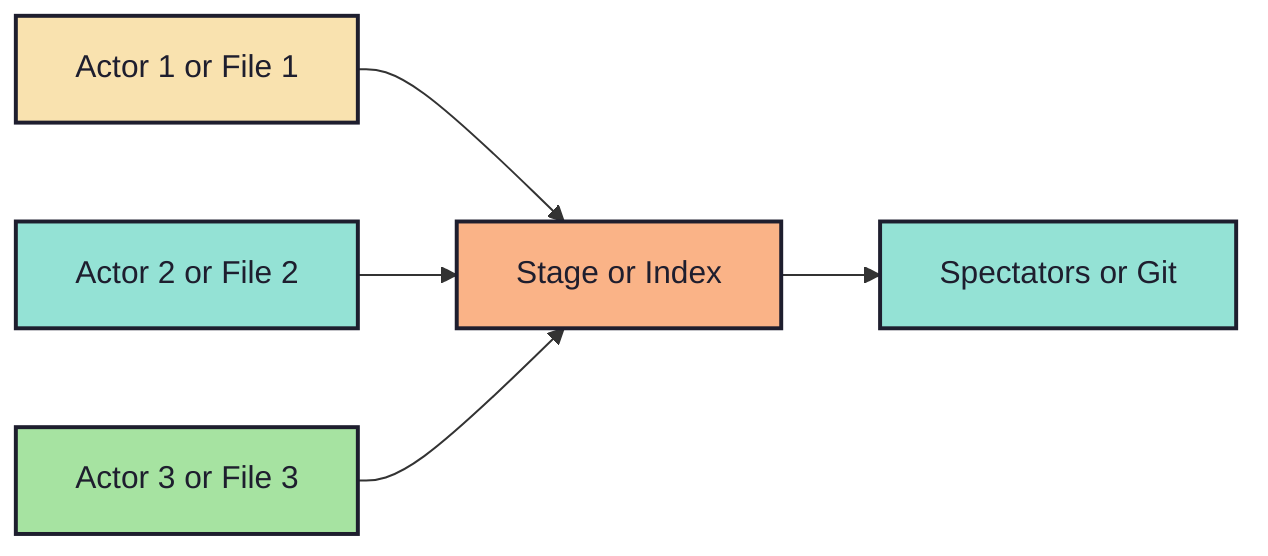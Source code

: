 flowchart LR
  A1[Actor 1 or File 1] --> S[Stage or Index]
  A2[Actor 2 or File 2] --> S
  A3[Actor 3 or File 3] --> S
  S --> Spectators[Spectators or Git]

  style S fill:#fab387,stroke:#1e1e2e,stroke-width:2px,color:#1e1e2e
  style A3 fill:#a6e3a1,stroke:#1e1e2e,stroke-width:2px,color:#1e1e2e
  style A1 fill:#f9e2af,stroke:#1e1e2e,stroke-width:2px,color:#1e1e2e
  style A2 fill:#94e2d5,stroke:#1e1e2e,stroke-width:2px,color:#1e1e2e
  style Spectators fill:#94e2d5,stroke:#1e1e2e,stroke-width:2px,color:#1e1e2e